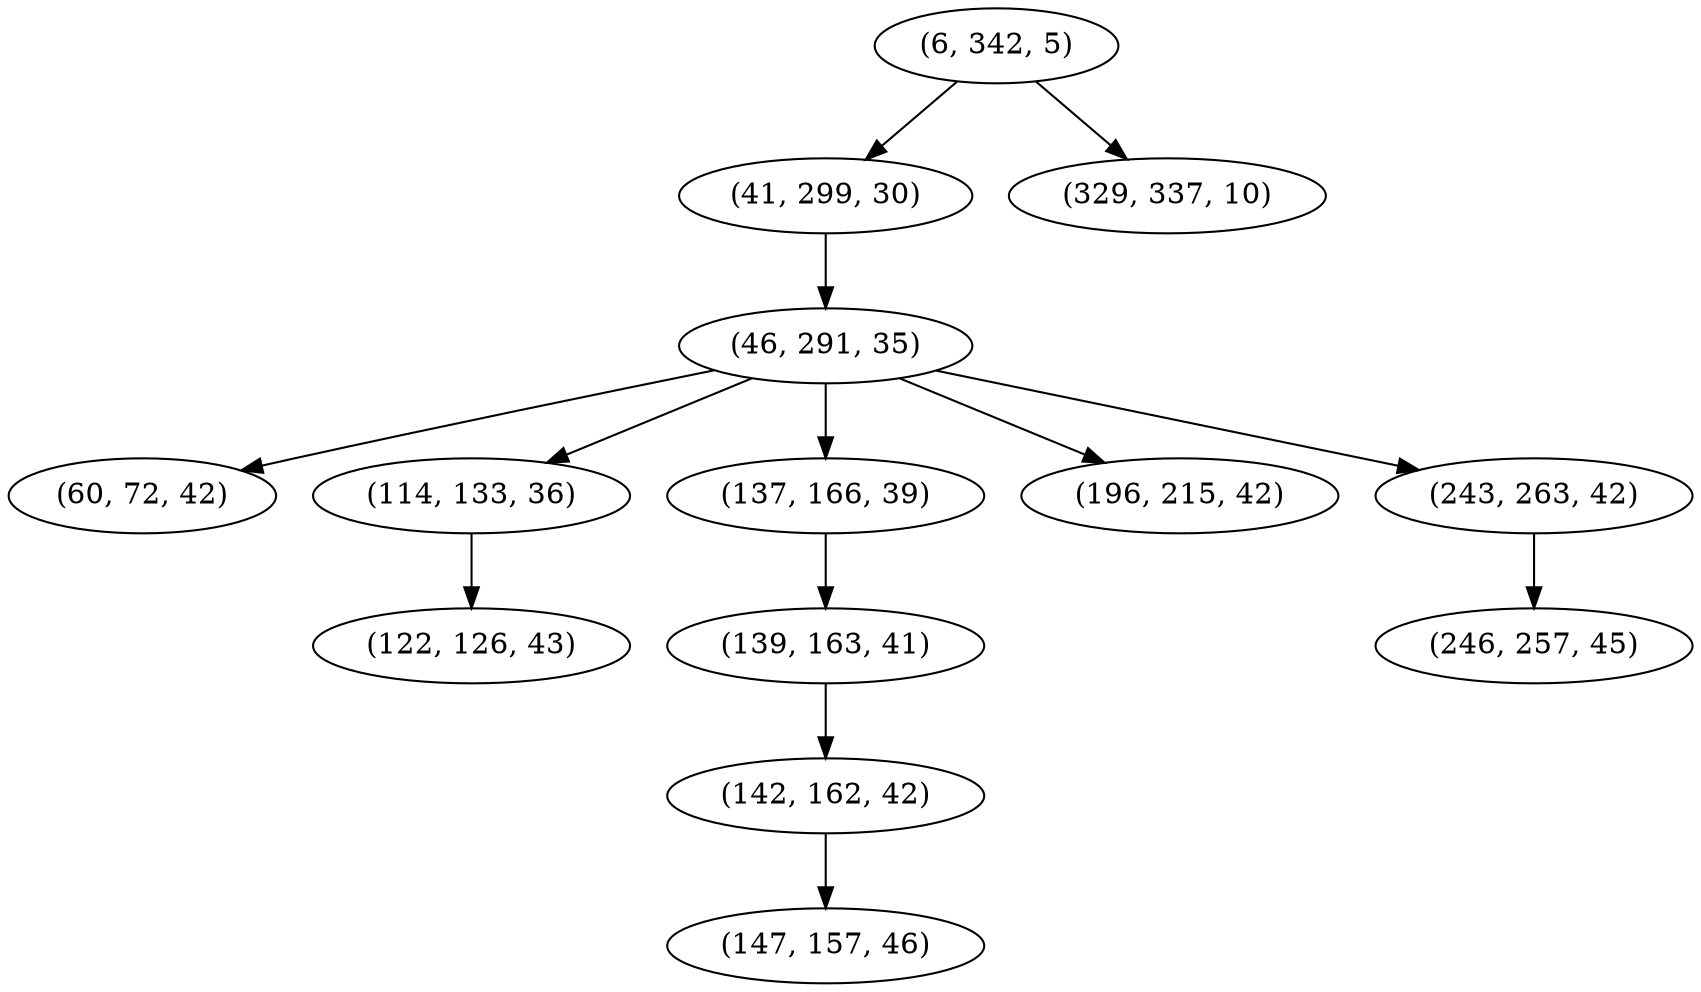 digraph tree {
    "(6, 342, 5)";
    "(41, 299, 30)";
    "(46, 291, 35)";
    "(60, 72, 42)";
    "(114, 133, 36)";
    "(122, 126, 43)";
    "(137, 166, 39)";
    "(139, 163, 41)";
    "(142, 162, 42)";
    "(147, 157, 46)";
    "(196, 215, 42)";
    "(243, 263, 42)";
    "(246, 257, 45)";
    "(329, 337, 10)";
    "(6, 342, 5)" -> "(41, 299, 30)";
    "(6, 342, 5)" -> "(329, 337, 10)";
    "(41, 299, 30)" -> "(46, 291, 35)";
    "(46, 291, 35)" -> "(60, 72, 42)";
    "(46, 291, 35)" -> "(114, 133, 36)";
    "(46, 291, 35)" -> "(137, 166, 39)";
    "(46, 291, 35)" -> "(196, 215, 42)";
    "(46, 291, 35)" -> "(243, 263, 42)";
    "(114, 133, 36)" -> "(122, 126, 43)";
    "(137, 166, 39)" -> "(139, 163, 41)";
    "(139, 163, 41)" -> "(142, 162, 42)";
    "(142, 162, 42)" -> "(147, 157, 46)";
    "(243, 263, 42)" -> "(246, 257, 45)";
}
